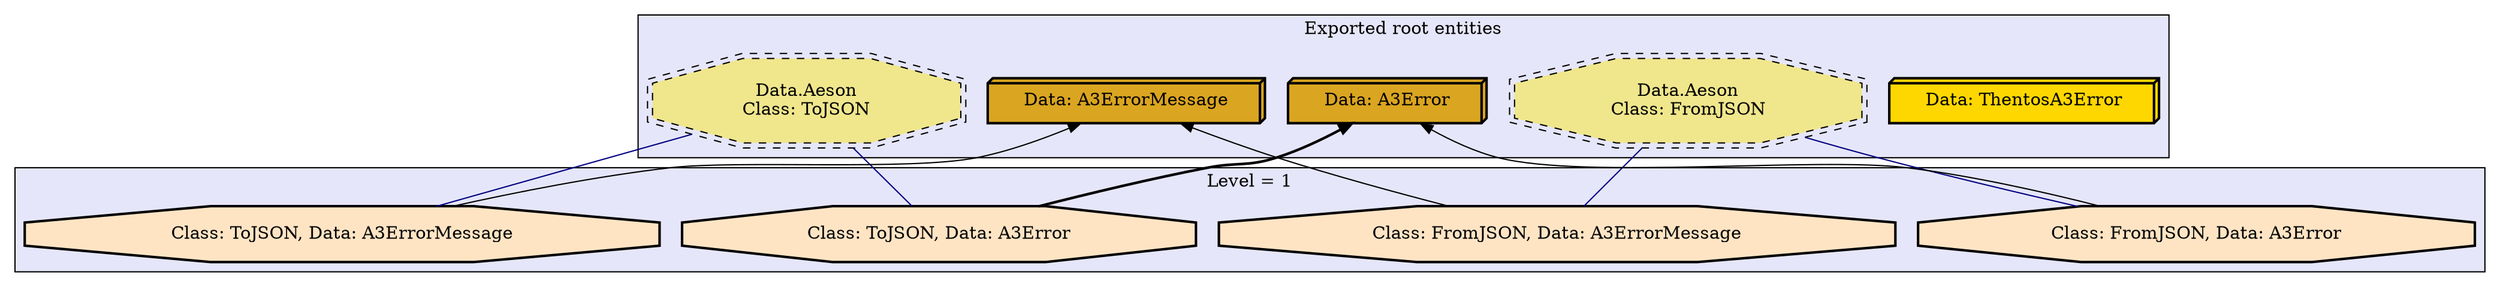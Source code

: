digraph "Levels within Thentos.Adhocracy3.Types" {
    node [margin="0.4,0.1"
         ,style=filled];
    subgraph cluster_0 {
        graph [label="Exported root entities"
              ,style=filled
              ,fillcolor=lavender];
        1 [label="Data: ThentosA3Error"
          ,shape=box3d
          ,fillcolor=gold
          ,style="filled,bold"];
        3 [label="Data: A3Error"
          ,shape=box3d
          ,fillcolor=goldenrod
          ,style="filled,bold"];
        4 [label="Data: A3ErrorMessage"
          ,shape=box3d
          ,fillcolor=goldenrod
          ,style="filled,bold"];
        17 [label="Data.Aeson\nClass: FromJSON"
           ,shape=doubleoctagon
           ,fillcolor=khaki
           ,style="filled,dashed"];
        18 [label="Data.Aeson\nClass: ToJSON"
           ,shape=doubleoctagon
           ,fillcolor=khaki
           ,style="filled,dashed"];
    }
    subgraph cluster_1 {
        graph [label="Level = 1"
              ,style=filled
              ,fillcolor=lavender];
        13 [label="Class: FromJSON, Data: A3Error"
           ,shape=octagon
           ,fillcolor=bisque
           ,style="filled,bold"];
        14 [label="Class: FromJSON, Data: A3ErrorMessage"
           ,shape=octagon
           ,fillcolor=bisque
           ,style="filled,bold"];
        15 [label="Class: ToJSON, Data: A3Error"
           ,shape=octagon
           ,fillcolor=bisque
           ,style="filled,bold"];
        16 [label="Class: ToJSON, Data: A3ErrorMessage"
           ,shape=octagon
           ,fillcolor=bisque
           ,style="filled,bold"];
    }
    13 -> 3 [penwidth=1
            ,color=black];
    14 -> 4 [penwidth=1
            ,color=black];
    15 -> 3 [penwidth=2.09861228866811
            ,color=black];
    16 -> 4 [penwidth=1
            ,color=black];
    17 -> 13 [penwidth=1
             ,color=navy
             ,dir=none];
    17 -> 14 [penwidth=1
             ,color=navy
             ,dir=none];
    18 -> 15 [penwidth=1
             ,color=navy
             ,dir=none];
    18 -> 16 [penwidth=1
             ,color=navy
             ,dir=none];
}

